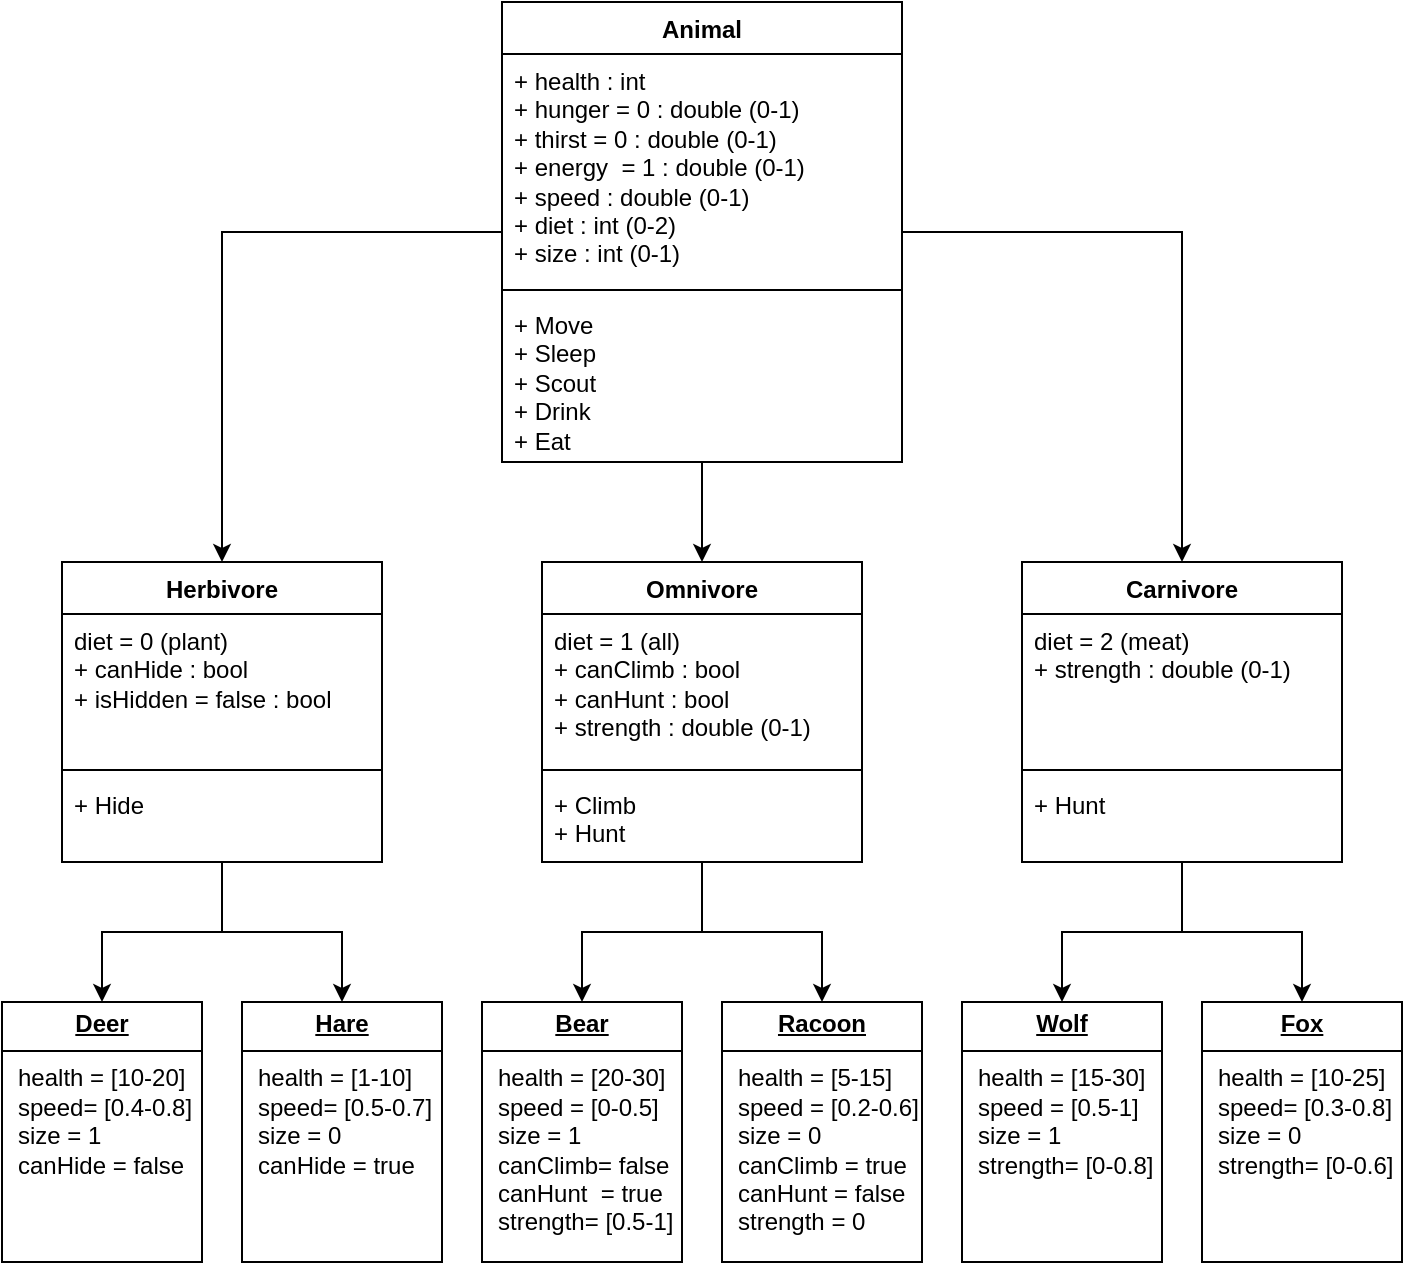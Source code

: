 <mxfile version="24.4.0" type="github" pages="5">
  <diagram name="Animal" id="KP-gIHOXUxTUID3wYQxS">
    <mxGraphModel dx="1434" dy="754" grid="1" gridSize="10" guides="1" tooltips="1" connect="1" arrows="1" fold="1" page="1" pageScale="1" pageWidth="827" pageHeight="1169" math="0" shadow="0">
      <root>
        <mxCell id="0" />
        <mxCell id="1" parent="0" />
        <mxCell id="7fGYIlWUoysB3vKmWRpq-20" style="edgeStyle=orthogonalEdgeStyle;rounded=0;orthogonalLoop=1;jettySize=auto;html=1;" parent="1" source="FvC977SdSJ-P3Klv7Ozf-1" target="7fGYIlWUoysB3vKmWRpq-10" edge="1">
          <mxGeometry relative="1" as="geometry" />
        </mxCell>
        <mxCell id="7fGYIlWUoysB3vKmWRpq-23" style="edgeStyle=orthogonalEdgeStyle;rounded=0;orthogonalLoop=1;jettySize=auto;html=1;" parent="1" source="FvC977SdSJ-P3Klv7Ozf-1" target="7fGYIlWUoysB3vKmWRpq-14" edge="1">
          <mxGeometry relative="1" as="geometry" />
        </mxCell>
        <mxCell id="7fGYIlWUoysB3vKmWRpq-24" style="edgeStyle=orthogonalEdgeStyle;rounded=0;orthogonalLoop=1;jettySize=auto;html=1;strokeColor=default;" parent="1" source="FvC977SdSJ-P3Klv7Ozf-1" target="7fGYIlWUoysB3vKmWRpq-6" edge="1">
          <mxGeometry relative="1" as="geometry" />
        </mxCell>
        <mxCell id="FvC977SdSJ-P3Klv7Ozf-1" value="Animal" style="swimlane;fontStyle=1;align=center;verticalAlign=top;childLayout=stackLayout;horizontal=1;startSize=26;horizontalStack=0;resizeParent=1;resizeParentMax=0;resizeLast=0;collapsible=1;marginBottom=0;whiteSpace=wrap;html=1;" parent="1" vertex="1">
          <mxGeometry x="320" width="200" height="230" as="geometry" />
        </mxCell>
        <mxCell id="FvC977SdSJ-P3Klv7Ozf-2" value="&lt;div&gt;+ health : int&lt;br&gt;&lt;/div&gt;&lt;div&gt;+ hunger = 0 : double (0-1)&lt;br&gt;&lt;/div&gt;&lt;div&gt;+ thirst = 0 : double (0-1)&lt;br&gt;&lt;/div&gt;&lt;div&gt;+ energy&amp;nbsp; = 1 : double (0-1)&lt;br&gt;&lt;/div&gt;&lt;div&gt;+ speed : double (0-1)&lt;br&gt;&lt;/div&gt;&lt;div&gt;+ diet : int (0-2)&lt;br&gt;&lt;/div&gt;&lt;div&gt;+ size : int (0-1)&lt;br&gt;&lt;/div&gt;&lt;div&gt;&lt;br&gt;&lt;/div&gt;" style="text;strokeColor=none;fillColor=none;align=left;verticalAlign=top;spacingLeft=4;spacingRight=4;overflow=hidden;rotatable=0;points=[[0,0.5],[1,0.5]];portConstraint=eastwest;whiteSpace=wrap;html=1;" parent="FvC977SdSJ-P3Klv7Ozf-1" vertex="1">
          <mxGeometry y="26" width="200" height="114" as="geometry" />
        </mxCell>
        <mxCell id="FvC977SdSJ-P3Klv7Ozf-3" value="" style="line;strokeWidth=1;fillColor=none;align=left;verticalAlign=middle;spacingTop=-1;spacingLeft=3;spacingRight=3;rotatable=0;labelPosition=right;points=[];portConstraint=eastwest;strokeColor=inherit;" parent="FvC977SdSJ-P3Klv7Ozf-1" vertex="1">
          <mxGeometry y="140" width="200" height="8" as="geometry" />
        </mxCell>
        <mxCell id="FvC977SdSJ-P3Klv7Ozf-4" value="&lt;div&gt;+ Move&lt;/div&gt;&lt;div&gt;+ Sleep&lt;/div&gt;&lt;div&gt;+ Scout&lt;/div&gt;&lt;div&gt;+ Drink&lt;/div&gt;&lt;div&gt;+ Eat&lt;br&gt;&lt;/div&gt;" style="text;strokeColor=none;fillColor=none;align=left;verticalAlign=top;spacingLeft=4;spacingRight=4;overflow=hidden;rotatable=0;points=[[0,0.5],[1,0.5]];portConstraint=eastwest;whiteSpace=wrap;html=1;" parent="FvC977SdSJ-P3Klv7Ozf-1" vertex="1">
          <mxGeometry y="148" width="200" height="82" as="geometry" />
        </mxCell>
        <mxCell id="7fGYIlWUoysB3vKmWRpq-35" value="" style="edgeStyle=orthogonalEdgeStyle;rounded=0;orthogonalLoop=1;jettySize=auto;html=1;" parent="1" source="7fGYIlWUoysB3vKmWRpq-6" target="7fGYIlWUoysB3vKmWRpq-40" edge="1">
          <mxGeometry relative="1" as="geometry">
            <mxPoint x="120.029" y="480" as="targetPoint" />
          </mxGeometry>
        </mxCell>
        <mxCell id="7fGYIlWUoysB3vKmWRpq-38" style="edgeStyle=orthogonalEdgeStyle;rounded=0;orthogonalLoop=1;jettySize=auto;html=1;" parent="1" source="7fGYIlWUoysB3vKmWRpq-6" target="7fGYIlWUoysB3vKmWRpq-39" edge="1">
          <mxGeometry relative="1" as="geometry">
            <mxPoint x="240.029" y="480" as="targetPoint" />
          </mxGeometry>
        </mxCell>
        <mxCell id="7fGYIlWUoysB3vKmWRpq-6" value="&lt;div&gt;Herbivore&lt;/div&gt;" style="swimlane;fontStyle=1;align=center;verticalAlign=top;childLayout=stackLayout;horizontal=1;startSize=26;horizontalStack=0;resizeParent=1;resizeParentMax=0;resizeLast=0;collapsible=1;marginBottom=0;whiteSpace=wrap;html=1;" parent="1" vertex="1">
          <mxGeometry x="100" y="280" width="160" height="150" as="geometry" />
        </mxCell>
        <mxCell id="7fGYIlWUoysB3vKmWRpq-7" value="&lt;div&gt;diet = 0 (plant)&lt;br&gt;&lt;/div&gt;&lt;div&gt;+ canHide : bool&lt;br&gt;&lt;/div&gt;&lt;div&gt;+ isHidden = false : bool&lt;br&gt;&lt;/div&gt;" style="text;strokeColor=none;fillColor=none;align=left;verticalAlign=top;spacingLeft=4;spacingRight=4;overflow=hidden;rotatable=0;points=[[0,0.5],[1,0.5]];portConstraint=eastwest;whiteSpace=wrap;html=1;" parent="7fGYIlWUoysB3vKmWRpq-6" vertex="1">
          <mxGeometry y="26" width="160" height="74" as="geometry" />
        </mxCell>
        <mxCell id="7fGYIlWUoysB3vKmWRpq-8" value="" style="line;strokeWidth=1;fillColor=none;align=left;verticalAlign=middle;spacingTop=-1;spacingLeft=3;spacingRight=3;rotatable=0;labelPosition=right;points=[];portConstraint=eastwest;strokeColor=inherit;" parent="7fGYIlWUoysB3vKmWRpq-6" vertex="1">
          <mxGeometry y="100" width="160" height="8" as="geometry" />
        </mxCell>
        <mxCell id="7fGYIlWUoysB3vKmWRpq-9" value="+ Hide" style="text;strokeColor=none;fillColor=none;align=left;verticalAlign=top;spacingLeft=4;spacingRight=4;overflow=hidden;rotatable=0;points=[[0,0.5],[1,0.5]];portConstraint=eastwest;whiteSpace=wrap;html=1;" parent="7fGYIlWUoysB3vKmWRpq-6" vertex="1">
          <mxGeometry y="108" width="160" height="42" as="geometry" />
        </mxCell>
        <mxCell id="7fGYIlWUoysB3vKmWRpq-45" style="edgeStyle=orthogonalEdgeStyle;rounded=0;orthogonalLoop=1;jettySize=auto;html=1;" parent="1" source="7fGYIlWUoysB3vKmWRpq-10" target="7fGYIlWUoysB3vKmWRpq-42" edge="1">
          <mxGeometry relative="1" as="geometry" />
        </mxCell>
        <mxCell id="7fGYIlWUoysB3vKmWRpq-46" style="edgeStyle=orthogonalEdgeStyle;rounded=0;orthogonalLoop=1;jettySize=auto;html=1;" parent="1" source="7fGYIlWUoysB3vKmWRpq-10" target="7fGYIlWUoysB3vKmWRpq-41" edge="1">
          <mxGeometry relative="1" as="geometry" />
        </mxCell>
        <mxCell id="7fGYIlWUoysB3vKmWRpq-10" value="Omnivore" style="swimlane;fontStyle=1;align=center;verticalAlign=top;childLayout=stackLayout;horizontal=1;startSize=26;horizontalStack=0;resizeParent=1;resizeParentMax=0;resizeLast=0;collapsible=1;marginBottom=0;whiteSpace=wrap;html=1;" parent="1" vertex="1">
          <mxGeometry x="340" y="280" width="160" height="150" as="geometry" />
        </mxCell>
        <mxCell id="7fGYIlWUoysB3vKmWRpq-11" value="&lt;div&gt;diet = 1 (all)&lt;br&gt;&lt;/div&gt;&lt;div&gt;+ canClimb : bool&lt;/div&gt;&lt;div&gt;+ canHunt : bool&lt;/div&gt;&lt;div&gt;+ strength : double (0-1)&lt;br&gt;&lt;/div&gt;" style="text;strokeColor=none;fillColor=none;align=left;verticalAlign=top;spacingLeft=4;spacingRight=4;overflow=hidden;rotatable=0;points=[[0,0.5],[1,0.5]];portConstraint=eastwest;whiteSpace=wrap;html=1;" parent="7fGYIlWUoysB3vKmWRpq-10" vertex="1">
          <mxGeometry y="26" width="160" height="74" as="geometry" />
        </mxCell>
        <mxCell id="7fGYIlWUoysB3vKmWRpq-12" value="" style="line;strokeWidth=1;fillColor=none;align=left;verticalAlign=middle;spacingTop=-1;spacingLeft=3;spacingRight=3;rotatable=0;labelPosition=right;points=[];portConstraint=eastwest;strokeColor=inherit;" parent="7fGYIlWUoysB3vKmWRpq-10" vertex="1">
          <mxGeometry y="100" width="160" height="8" as="geometry" />
        </mxCell>
        <mxCell id="7fGYIlWUoysB3vKmWRpq-13" value="&lt;div&gt;+ Climb&lt;/div&gt;&lt;div&gt;+ Hunt&lt;br&gt;&lt;/div&gt;" style="text;strokeColor=none;fillColor=none;align=left;verticalAlign=top;spacingLeft=4;spacingRight=4;overflow=hidden;rotatable=0;points=[[0,0.5],[1,0.5]];portConstraint=eastwest;whiteSpace=wrap;html=1;" parent="7fGYIlWUoysB3vKmWRpq-10" vertex="1">
          <mxGeometry y="108" width="160" height="42" as="geometry" />
        </mxCell>
        <mxCell id="7fGYIlWUoysB3vKmWRpq-47" style="edgeStyle=orthogonalEdgeStyle;rounded=0;orthogonalLoop=1;jettySize=auto;html=1;" parent="1" source="7fGYIlWUoysB3vKmWRpq-14" target="7fGYIlWUoysB3vKmWRpq-44" edge="1">
          <mxGeometry relative="1" as="geometry" />
        </mxCell>
        <mxCell id="7fGYIlWUoysB3vKmWRpq-48" style="edgeStyle=orthogonalEdgeStyle;rounded=0;orthogonalLoop=1;jettySize=auto;html=1;" parent="1" source="7fGYIlWUoysB3vKmWRpq-14" target="7fGYIlWUoysB3vKmWRpq-43" edge="1">
          <mxGeometry relative="1" as="geometry" />
        </mxCell>
        <mxCell id="7fGYIlWUoysB3vKmWRpq-14" value="Carnivore" style="swimlane;fontStyle=1;align=center;verticalAlign=top;childLayout=stackLayout;horizontal=1;startSize=26;horizontalStack=0;resizeParent=1;resizeParentMax=0;resizeLast=0;collapsible=1;marginBottom=0;whiteSpace=wrap;html=1;" parent="1" vertex="1">
          <mxGeometry x="580" y="280" width="160" height="150" as="geometry" />
        </mxCell>
        <mxCell id="7fGYIlWUoysB3vKmWRpq-15" value="&lt;div&gt;diet = 2 (meat)&lt;br&gt;&lt;/div&gt;&lt;div&gt;+ strength : double (0-1)&lt;br&gt;&lt;/div&gt;" style="text;strokeColor=none;fillColor=none;align=left;verticalAlign=top;spacingLeft=4;spacingRight=4;overflow=hidden;rotatable=0;points=[[0,0.5],[1,0.5]];portConstraint=eastwest;whiteSpace=wrap;html=1;" parent="7fGYIlWUoysB3vKmWRpq-14" vertex="1">
          <mxGeometry y="26" width="160" height="74" as="geometry" />
        </mxCell>
        <mxCell id="7fGYIlWUoysB3vKmWRpq-16" value="" style="line;strokeWidth=1;fillColor=none;align=left;verticalAlign=middle;spacingTop=-1;spacingLeft=3;spacingRight=3;rotatable=0;labelPosition=right;points=[];portConstraint=eastwest;strokeColor=inherit;" parent="7fGYIlWUoysB3vKmWRpq-14" vertex="1">
          <mxGeometry y="100" width="160" height="8" as="geometry" />
        </mxCell>
        <mxCell id="7fGYIlWUoysB3vKmWRpq-17" value="+ Hunt" style="text;strokeColor=none;fillColor=none;align=left;verticalAlign=top;spacingLeft=4;spacingRight=4;overflow=hidden;rotatable=0;points=[[0,0.5],[1,0.5]];portConstraint=eastwest;whiteSpace=wrap;html=1;" parent="7fGYIlWUoysB3vKmWRpq-14" vertex="1">
          <mxGeometry y="108" width="160" height="42" as="geometry" />
        </mxCell>
        <mxCell id="7fGYIlWUoysB3vKmWRpq-39" value="&lt;p style=&quot;margin:0px;margin-top:4px;text-align:center;text-decoration:underline;&quot;&gt;&lt;b&gt;Hare&lt;/b&gt;&lt;/p&gt;&lt;hr size=&quot;1&quot; style=&quot;border-style:solid;&quot;&gt;&lt;p style=&quot;margin:0px;margin-left:8px;&quot;&gt;health = [1-10]&lt;br&gt;&lt;/p&gt;&lt;p style=&quot;margin:0px;margin-left:8px;&quot;&gt;speed= [0.5-0.7]&lt;br&gt;&lt;/p&gt;&lt;p style=&quot;margin:0px;margin-left:8px;&quot;&gt;size = 0&lt;/p&gt;&lt;p style=&quot;margin:0px;margin-left:8px;&quot;&gt;canHide = true&lt;br&gt;&lt;/p&gt;" style="verticalAlign=top;align=left;overflow=fill;html=1;whiteSpace=wrap;" parent="1" vertex="1">
          <mxGeometry x="190" y="500" width="100" height="130" as="geometry" />
        </mxCell>
        <mxCell id="7fGYIlWUoysB3vKmWRpq-40" value="&lt;p style=&quot;margin:0px;margin-top:4px;text-align:center;text-decoration:underline;&quot;&gt;&lt;b&gt;Deer&lt;/b&gt;&lt;/p&gt;&lt;hr size=&quot;1&quot; style=&quot;border-style:solid;&quot;&gt;&lt;p style=&quot;margin:0px;margin-left:8px;&quot;&gt;health = [10-20]&lt;br&gt;&lt;/p&gt;&lt;p style=&quot;margin:0px;margin-left:8px;&quot;&gt;speed= [0.4-0.8]&lt;br&gt;&lt;/p&gt;&lt;p style=&quot;margin:0px;margin-left:8px;&quot;&gt;size = 1&lt;br&gt;&lt;/p&gt;&lt;p style=&quot;margin:0px;margin-left:8px;&quot;&gt;canHide = false&lt;/p&gt;" style="verticalAlign=top;align=left;overflow=fill;html=1;whiteSpace=wrap;" parent="1" vertex="1">
          <mxGeometry x="70" y="500" width="100" height="130" as="geometry" />
        </mxCell>
        <mxCell id="7fGYIlWUoysB3vKmWRpq-41" value="&lt;p style=&quot;margin:0px;margin-top:4px;text-align:center;text-decoration:underline;&quot;&gt;&lt;b&gt;Racoon&lt;/b&gt;&lt;/p&gt;&lt;hr size=&quot;1&quot; style=&quot;border-style:solid;&quot;&gt;&lt;p style=&quot;margin:0px;margin-left:8px;&quot;&gt;health = [5-15]&lt;br&gt;&lt;/p&gt;&lt;p style=&quot;margin:0px;margin-left:8px;&quot;&gt;speed = [0.2-0.6]&lt;br&gt;&lt;/p&gt;&lt;p style=&quot;margin:0px;margin-left:8px;&quot;&gt;size = 0&lt;/p&gt;&lt;p style=&quot;margin:0px;margin-left:8px;&quot;&gt;canClimb = true&lt;/p&gt;&lt;p style=&quot;margin:0px;margin-left:8px;&quot;&gt;canHunt = false&lt;/p&gt;&lt;p style=&quot;margin:0px;margin-left:8px;&quot;&gt;strength = 0&lt;br&gt;&lt;/p&gt;" style="verticalAlign=top;align=left;overflow=fill;html=1;whiteSpace=wrap;" parent="1" vertex="1">
          <mxGeometry x="430" y="500" width="100" height="130" as="geometry" />
        </mxCell>
        <mxCell id="7fGYIlWUoysB3vKmWRpq-42" value="&lt;p style=&quot;margin:0px;margin-top:4px;text-align:center;text-decoration:underline;&quot;&gt;&lt;b&gt;Bear&lt;/b&gt;&lt;br&gt;&lt;/p&gt;&lt;hr size=&quot;1&quot; style=&quot;border-style:solid;&quot;&gt;&lt;p style=&quot;margin:0px;margin-left:8px;&quot;&gt;health = [20-30]&lt;br&gt;&lt;/p&gt;&lt;p style=&quot;margin:0px;margin-left:8px;&quot;&gt;speed = [0-0.5]&lt;br&gt;&lt;/p&gt;&lt;p style=&quot;margin:0px;margin-left:8px;&quot;&gt;size = 1&lt;br&gt;&lt;/p&gt;&lt;p style=&quot;margin:0px;margin-left:8px;&quot;&gt;canClimb= false&lt;/p&gt;&lt;p style=&quot;margin:0px;margin-left:8px;&quot;&gt;canHunt&amp;nbsp; = true&lt;/p&gt;&lt;p style=&quot;margin:0px;margin-left:8px;&quot;&gt;strength= [0.5-1]&lt;br&gt;&lt;/p&gt;" style="verticalAlign=top;align=left;overflow=fill;html=1;whiteSpace=wrap;" parent="1" vertex="1">
          <mxGeometry x="310" y="500" width="100" height="130" as="geometry" />
        </mxCell>
        <mxCell id="7fGYIlWUoysB3vKmWRpq-43" value="&lt;p style=&quot;margin:0px;margin-top:4px;text-align:center;text-decoration:underline;&quot;&gt;&lt;b&gt;Fox&lt;/b&gt;&lt;/p&gt;&lt;hr size=&quot;1&quot; style=&quot;border-style:solid;&quot;&gt;&lt;p style=&quot;margin:0px;margin-left:8px;&quot;&gt;health = [10-25]&lt;br&gt;&lt;/p&gt;&lt;p style=&quot;margin:0px;margin-left:8px;&quot;&gt;speed= [0.3-0.8]&lt;br&gt;&lt;/p&gt;&lt;p style=&quot;margin:0px;margin-left:8px;&quot;&gt;size = 0&lt;/p&gt;&lt;p style=&quot;margin:0px;margin-left:8px;&quot;&gt;strength= [0-0.6]&lt;br&gt;&lt;/p&gt;" style="verticalAlign=top;align=left;overflow=fill;html=1;whiteSpace=wrap;" parent="1" vertex="1">
          <mxGeometry x="670" y="500" width="100" height="130" as="geometry" />
        </mxCell>
        <mxCell id="7fGYIlWUoysB3vKmWRpq-44" value="&lt;p style=&quot;margin:0px;margin-top:4px;text-align:center;text-decoration:underline;&quot;&gt;&lt;b&gt;Wolf&lt;/b&gt;&lt;/p&gt;&lt;hr size=&quot;1&quot; style=&quot;border-style:solid;&quot;&gt;&lt;p style=&quot;margin:0px;margin-left:8px;&quot;&gt;health = [15-30]&lt;/p&gt;&lt;p style=&quot;margin:0px;margin-left:8px;&quot;&gt;speed = [0.5-1]&lt;br&gt;&lt;/p&gt;&lt;p style=&quot;margin:0px;margin-left:8px;&quot;&gt;size = 1&lt;br&gt;&lt;/p&gt;&lt;p style=&quot;margin:0px;margin-left:8px;&quot;&gt;strength= [0-0.8]&lt;br&gt;&lt;/p&gt;" style="verticalAlign=top;align=left;overflow=fill;html=1;whiteSpace=wrap;" parent="1" vertex="1">
          <mxGeometry x="550" y="500" width="100" height="130" as="geometry" />
        </mxCell>
      </root>
    </mxGraphModel>
  </diagram>
  <diagram id="vdxrUrg5fTwadjbSn2Mz" name="TileContents">
    <mxGraphModel dx="989" dy="520" grid="1" gridSize="10" guides="1" tooltips="1" connect="1" arrows="1" fold="1" page="1" pageScale="1" pageWidth="827" pageHeight="1169" math="0" shadow="0">
      <root>
        <mxCell id="0" />
        <mxCell id="1" parent="0" />
        <mxCell id="9UyNQl5o3VUDZ2tfNxqQ-17" style="edgeStyle=orthogonalEdgeStyle;rounded=0;orthogonalLoop=1;jettySize=auto;html=1;" parent="1" source="9UyNQl5o3VUDZ2tfNxqQ-1" target="9UyNQl5o3VUDZ2tfNxqQ-5" edge="1">
          <mxGeometry relative="1" as="geometry" />
        </mxCell>
        <mxCell id="lmon1tApjkDmDZA7inLr-19" style="edgeStyle=orthogonalEdgeStyle;rounded=0;orthogonalLoop=1;jettySize=auto;html=1;" parent="1" source="9UyNQl5o3VUDZ2tfNxqQ-4" target="9UyNQl5o3VUDZ2tfNxqQ-9" edge="1">
          <mxGeometry relative="1" as="geometry" />
        </mxCell>
        <mxCell id="9UyNQl5o3VUDZ2tfNxqQ-1" value="Food" style="swimlane;fontStyle=1;align=center;verticalAlign=top;childLayout=stackLayout;horizontal=1;startSize=26;horizontalStack=0;resizeParent=1;resizeParentMax=0;resizeLast=0;collapsible=1;marginBottom=0;whiteSpace=wrap;html=1;" parent="1" vertex="1">
          <mxGeometry x="333" y="170" width="160" height="170" as="geometry" />
        </mxCell>
        <mxCell id="9UyNQl5o3VUDZ2tfNxqQ-2" value="&lt;div&gt;tileType = 0&lt;br&gt;&lt;/div&gt;&lt;div&gt;+ isPlant : bool&lt;/div&gt;&lt;div&gt;+ maxCount&lt;br&gt;&lt;/div&gt;&lt;div&gt;+ count : int&lt;/div&gt;&lt;div&gt;+ timeToRegen&lt;/div&gt;&lt;div&gt;+ timeSinceRegen&lt;br&gt;&lt;/div&gt;" style="text;strokeColor=none;fillColor=none;align=left;verticalAlign=top;spacingLeft=4;spacingRight=4;overflow=hidden;rotatable=0;points=[[0,0.5],[1,0.5]];portConstraint=eastwest;whiteSpace=wrap;html=1;" parent="9UyNQl5o3VUDZ2tfNxqQ-1" vertex="1">
          <mxGeometry y="26" width="160" height="94" as="geometry" />
        </mxCell>
        <mxCell id="9UyNQl5o3VUDZ2tfNxqQ-3" value="" style="line;strokeWidth=1;fillColor=none;align=left;verticalAlign=middle;spacingTop=-1;spacingLeft=3;spacingRight=3;rotatable=0;labelPosition=right;points=[];portConstraint=eastwest;strokeColor=inherit;" parent="9UyNQl5o3VUDZ2tfNxqQ-1" vertex="1">
          <mxGeometry y="120" width="160" height="8" as="geometry" />
        </mxCell>
        <mxCell id="9UyNQl5o3VUDZ2tfNxqQ-4" value="&lt;div&gt;+ Regenerate&lt;/div&gt;&lt;div&gt;+ GotEaten&lt;br&gt;&lt;/div&gt;" style="text;strokeColor=none;fillColor=none;align=left;verticalAlign=top;spacingLeft=4;spacingRight=4;overflow=hidden;rotatable=0;points=[[0,0.5],[1,0.5]];portConstraint=eastwest;whiteSpace=wrap;html=1;" parent="9UyNQl5o3VUDZ2tfNxqQ-1" vertex="1">
          <mxGeometry y="128" width="160" height="42" as="geometry" />
        </mxCell>
        <mxCell id="9UyNQl5o3VUDZ2tfNxqQ-5" value="Berries" style="swimlane;fontStyle=1;align=center;verticalAlign=top;childLayout=stackLayout;horizontal=1;startSize=26;horizontalStack=0;resizeParent=1;resizeParentMax=0;resizeLast=0;collapsible=1;marginBottom=0;whiteSpace=wrap;html=1;" parent="1" vertex="1">
          <mxGeometry x="333" y="400" width="160" height="110" as="geometry" />
        </mxCell>
        <mxCell id="9UyNQl5o3VUDZ2tfNxqQ-6" value="&lt;div&gt;isPlant = true&lt;/div&gt;&lt;div&gt;maxCount = [5-10]&lt;br&gt;&lt;/div&gt;&lt;div&gt;count = maxCount&lt;/div&gt;&lt;div&gt;timeToRegen = [30-60]&lt;/div&gt;&lt;div&gt;timeSinceRegen = 0&lt;br&gt;&lt;/div&gt;" style="text;strokeColor=none;fillColor=none;align=left;verticalAlign=top;spacingLeft=4;spacingRight=4;overflow=hidden;rotatable=0;points=[[0,0.5],[1,0.5]];portConstraint=eastwest;whiteSpace=wrap;html=1;" parent="9UyNQl5o3VUDZ2tfNxqQ-5" vertex="1">
          <mxGeometry y="26" width="160" height="84" as="geometry" />
        </mxCell>
        <mxCell id="9UyNQl5o3VUDZ2tfNxqQ-9" value="Fish" style="swimlane;fontStyle=1;align=center;verticalAlign=top;childLayout=stackLayout;horizontal=1;startSize=26;horizontalStack=0;resizeParent=1;resizeParentMax=0;resizeLast=0;collapsible=1;marginBottom=0;whiteSpace=wrap;html=1;" parent="1" vertex="1">
          <mxGeometry x="553" y="400" width="160" height="110" as="geometry" />
        </mxCell>
        <mxCell id="9UyNQl5o3VUDZ2tfNxqQ-10" value="&lt;div&gt;isPlant = false&lt;/div&gt;&lt;div&gt;maxCount = [10-20]&lt;br&gt;&lt;/div&gt;&lt;div&gt;count = maxCount&lt;/div&gt;&lt;div&gt;timeToRegen = [100-200]&lt;/div&gt;&lt;div&gt;timeSinceRegen = 0&lt;br&gt;&lt;/div&gt;" style="text;strokeColor=none;fillColor=none;align=left;verticalAlign=top;spacingLeft=4;spacingRight=4;overflow=hidden;rotatable=0;points=[[0,0.5],[1,0.5]];portConstraint=eastwest;whiteSpace=wrap;html=1;" parent="9UyNQl5o3VUDZ2tfNxqQ-9" vertex="1">
          <mxGeometry y="26" width="160" height="84" as="geometry" />
        </mxCell>
        <mxCell id="9UyNQl5o3VUDZ2tfNxqQ-13" value="Grass" style="swimlane;fontStyle=1;align=center;verticalAlign=top;childLayout=stackLayout;horizontal=1;startSize=26;horizontalStack=0;resizeParent=1;resizeParentMax=0;resizeLast=0;collapsible=1;marginBottom=0;whiteSpace=wrap;html=1;" parent="1" vertex="1">
          <mxGeometry x="113" y="400" width="160" height="110" as="geometry" />
        </mxCell>
        <mxCell id="9UyNQl5o3VUDZ2tfNxqQ-14" value="&lt;div&gt;isPlant = true&lt;/div&gt;&lt;div&gt;maxCount = [10-15]&lt;br&gt;&lt;/div&gt;&lt;div&gt;count = maxCount&lt;/div&gt;&lt;div&gt;timeToRegen = [60-100]&lt;/div&gt;&lt;div&gt;timeSinceRegen = 0&lt;br&gt;&lt;/div&gt;" style="text;strokeColor=none;fillColor=none;align=left;verticalAlign=top;spacingLeft=4;spacingRight=4;overflow=hidden;rotatable=0;points=[[0,0.5],[1,0.5]];portConstraint=eastwest;whiteSpace=wrap;html=1;" parent="9UyNQl5o3VUDZ2tfNxqQ-13" vertex="1">
          <mxGeometry y="26" width="160" height="84" as="geometry" />
        </mxCell>
        <mxCell id="lmon1tApjkDmDZA7inLr-5" style="edgeStyle=orthogonalEdgeStyle;rounded=0;orthogonalLoop=1;jettySize=auto;html=1;" parent="1" source="lmon1tApjkDmDZA7inLr-1" target="9UyNQl5o3VUDZ2tfNxqQ-1" edge="1">
          <mxGeometry relative="1" as="geometry" />
        </mxCell>
        <mxCell id="lmon1tApjkDmDZA7inLr-10" style="edgeStyle=orthogonalEdgeStyle;rounded=0;orthogonalLoop=1;jettySize=auto;html=1;" parent="1" source="lmon1tApjkDmDZA7inLr-1" target="lmon1tApjkDmDZA7inLr-6" edge="1">
          <mxGeometry relative="1" as="geometry" />
        </mxCell>
        <mxCell id="lmon1tApjkDmDZA7inLr-18" style="edgeStyle=orthogonalEdgeStyle;rounded=0;orthogonalLoop=1;jettySize=auto;html=1;" parent="1" source="lmon1tApjkDmDZA7inLr-1" target="lmon1tApjkDmDZA7inLr-14" edge="1">
          <mxGeometry relative="1" as="geometry" />
        </mxCell>
        <mxCell id="lmon1tApjkDmDZA7inLr-1" value="TileContents" style="swimlane;fontStyle=0;childLayout=stackLayout;horizontal=1;startSize=26;fillColor=none;horizontalStack=0;resizeParent=1;resizeParentMax=0;resizeLast=0;collapsible=1;marginBottom=0;whiteSpace=wrap;html=1;" parent="1" vertex="1">
          <mxGeometry x="333" y="60" width="160" height="52" as="geometry" />
        </mxCell>
        <mxCell id="lmon1tApjkDmDZA7inLr-2" value="+ tileType : int (0-2)" style="text;strokeColor=none;fillColor=none;align=left;verticalAlign=top;spacingLeft=4;spacingRight=4;overflow=hidden;rotatable=0;points=[[0,0.5],[1,0.5]];portConstraint=eastwest;whiteSpace=wrap;html=1;" parent="lmon1tApjkDmDZA7inLr-1" vertex="1">
          <mxGeometry y="26" width="160" height="26" as="geometry" />
        </mxCell>
        <mxCell id="lmon1tApjkDmDZA7inLr-6" value="Burrow" style="swimlane;fontStyle=1;align=center;verticalAlign=top;childLayout=stackLayout;horizontal=1;startSize=26;horizontalStack=0;resizeParent=1;resizeParentMax=0;resizeLast=0;collapsible=1;marginBottom=0;whiteSpace=wrap;html=1;" parent="1" vertex="1">
          <mxGeometry x="627" y="170" width="160" height="104" as="geometry" />
        </mxCell>
        <mxCell id="lmon1tApjkDmDZA7inLr-7" value="&lt;div&gt;tileType = 2&lt;/div&gt;&lt;div&gt;+ isOccupied = false : bool&lt;br&gt;&lt;/div&gt;" style="text;strokeColor=none;fillColor=none;align=left;verticalAlign=top;spacingLeft=4;spacingRight=4;overflow=hidden;rotatable=0;points=[[0,0.5],[1,0.5]];portConstraint=eastwest;whiteSpace=wrap;html=1;" parent="lmon1tApjkDmDZA7inLr-6" vertex="1">
          <mxGeometry y="26" width="160" height="44" as="geometry" />
        </mxCell>
        <mxCell id="lmon1tApjkDmDZA7inLr-8" value="" style="line;strokeWidth=1;fillColor=none;align=left;verticalAlign=middle;spacingTop=-1;spacingLeft=3;spacingRight=3;rotatable=0;labelPosition=right;points=[];portConstraint=eastwest;strokeColor=inherit;" parent="lmon1tApjkDmDZA7inLr-6" vertex="1">
          <mxGeometry y="70" width="160" height="8" as="geometry" />
        </mxCell>
        <mxCell id="lmon1tApjkDmDZA7inLr-9" value="+ GotOccupied" style="text;strokeColor=none;fillColor=none;align=left;verticalAlign=top;spacingLeft=4;spacingRight=4;overflow=hidden;rotatable=0;points=[[0,0.5],[1,0.5]];portConstraint=eastwest;whiteSpace=wrap;html=1;" parent="lmon1tApjkDmDZA7inLr-6" vertex="1">
          <mxGeometry y="78" width="160" height="26" as="geometry" />
        </mxCell>
        <mxCell id="lmon1tApjkDmDZA7inLr-14" value="Tree" style="swimlane;fontStyle=1;align=center;verticalAlign=top;childLayout=stackLayout;horizontal=1;startSize=26;horizontalStack=0;resizeParent=1;resizeParentMax=0;resizeLast=0;collapsible=1;marginBottom=0;whiteSpace=wrap;html=1;" parent="1" vertex="1">
          <mxGeometry x="39" y="170" width="160" height="52" as="geometry" />
        </mxCell>
        <mxCell id="lmon1tApjkDmDZA7inLr-15" value="tileType = 1" style="text;strokeColor=none;fillColor=none;align=left;verticalAlign=top;spacingLeft=4;spacingRight=4;overflow=hidden;rotatable=0;points=[[0,0.5],[1,0.5]];portConstraint=eastwest;whiteSpace=wrap;html=1;" parent="lmon1tApjkDmDZA7inLr-14" vertex="1">
          <mxGeometry y="26" width="160" height="26" as="geometry" />
        </mxCell>
        <mxCell id="lmon1tApjkDmDZA7inLr-20" style="edgeStyle=orthogonalEdgeStyle;rounded=0;orthogonalLoop=1;jettySize=auto;html=1;" parent="1" source="9UyNQl5o3VUDZ2tfNxqQ-4" target="9UyNQl5o3VUDZ2tfNxqQ-13" edge="1">
          <mxGeometry relative="1" as="geometry" />
        </mxCell>
      </root>
    </mxGraphModel>
  </diagram>
  <diagram id="v6A85IXbdDmKkkBrpclW" name="Terrain">
    <mxGraphModel dx="989" dy="520" grid="1" gridSize="10" guides="1" tooltips="1" connect="1" arrows="1" fold="1" page="1" pageScale="1" pageWidth="827" pageHeight="1169" math="0" shadow="0">
      <root>
        <mxCell id="0" />
        <mxCell id="1" parent="0" />
        <mxCell id="gEgIGEgjmqET029ByCne-17" style="edgeStyle=orthogonalEdgeStyle;rounded=0;orthogonalLoop=1;jettySize=auto;html=1;" parent="1" source="cnHqyGINRE3-47uuXAsb-1" target="gEgIGEgjmqET029ByCne-1" edge="1">
          <mxGeometry relative="1" as="geometry" />
        </mxCell>
        <mxCell id="gEgIGEgjmqET029ByCne-18" style="edgeStyle=orthogonalEdgeStyle;rounded=0;orthogonalLoop=1;jettySize=auto;html=1;" parent="1" source="cnHqyGINRE3-47uuXAsb-1" target="gEgIGEgjmqET029ByCne-5" edge="1">
          <mxGeometry relative="1" as="geometry" />
        </mxCell>
        <mxCell id="gEgIGEgjmqET029ByCne-19" style="edgeStyle=orthogonalEdgeStyle;rounded=0;orthogonalLoop=1;jettySize=auto;html=1;" parent="1" source="cnHqyGINRE3-47uuXAsb-1" target="gEgIGEgjmqET029ByCne-9" edge="1">
          <mxGeometry relative="1" as="geometry" />
        </mxCell>
        <mxCell id="cnHqyGINRE3-47uuXAsb-1" value="Terrain" style="swimlane;fontStyle=1;align=center;verticalAlign=top;childLayout=stackLayout;horizontal=1;startSize=26;horizontalStack=0;resizeParent=1;resizeParentMax=0;resizeLast=0;collapsible=1;marginBottom=0;whiteSpace=wrap;html=1;" parent="1" vertex="1">
          <mxGeometry x="334" width="160" height="70" as="geometry" />
        </mxCell>
        <mxCell id="cnHqyGINRE3-47uuXAsb-2" value="&lt;div&gt;+ type : int (0-2)&lt;/div&gt;&lt;div&gt;+ contents : TileContents&lt;/div&gt;" style="text;strokeColor=none;fillColor=none;align=left;verticalAlign=top;spacingLeft=4;spacingRight=4;overflow=hidden;rotatable=0;points=[[0,0.5],[1,0.5]];portConstraint=eastwest;whiteSpace=wrap;html=1;" parent="cnHqyGINRE3-47uuXAsb-1" vertex="1">
          <mxGeometry y="26" width="160" height="44" as="geometry" />
        </mxCell>
        <mxCell id="gEgIGEgjmqET029ByCne-1" value="River" style="swimlane;fontStyle=1;align=center;verticalAlign=top;childLayout=stackLayout;horizontal=1;startSize=26;horizontalStack=0;resizeParent=1;resizeParentMax=0;resizeLast=0;collapsible=1;marginBottom=0;whiteSpace=wrap;html=1;" parent="1" vertex="1">
          <mxGeometry x="333.5" y="130" width="160" height="80" as="geometry">
            <mxRectangle x="333.5" y="130" width="70" height="30" as="alternateBounds" />
          </mxGeometry>
        </mxCell>
        <mxCell id="gEgIGEgjmqET029ByCne-2" value="&lt;div&gt;type = 1&lt;/div&gt;&lt;div&gt;contents = [null, Fish]&lt;br&gt;&lt;/div&gt;" style="text;strokeColor=none;fillColor=none;align=left;verticalAlign=top;spacingLeft=4;spacingRight=4;overflow=hidden;rotatable=0;points=[[0,0.5],[1,0.5]];portConstraint=eastwest;whiteSpace=wrap;html=1;" parent="gEgIGEgjmqET029ByCne-1" vertex="1">
          <mxGeometry y="26" width="160" height="54" as="geometry" />
        </mxCell>
        <mxCell id="gEgIGEgjmqET029ByCne-5" value="Meadow" style="swimlane;fontStyle=1;align=center;verticalAlign=top;childLayout=stackLayout;horizontal=1;startSize=26;horizontalStack=0;resizeParent=1;resizeParentMax=0;resizeLast=0;collapsible=1;marginBottom=0;whiteSpace=wrap;html=1;" parent="1" vertex="1">
          <mxGeometry x="553" y="130" width="160" height="80" as="geometry" />
        </mxCell>
        <mxCell id="gEgIGEgjmqET029ByCne-6" value="&lt;div&gt;type = 2&lt;/div&gt;&lt;div&gt;contents = [null, Grass, Burrow]&lt;br&gt;&lt;/div&gt;" style="text;strokeColor=none;fillColor=none;align=left;verticalAlign=top;spacingLeft=4;spacingRight=4;overflow=hidden;rotatable=0;points=[[0,0.5],[1,0.5]];portConstraint=eastwest;whiteSpace=wrap;html=1;" parent="gEgIGEgjmqET029ByCne-5" vertex="1">
          <mxGeometry y="26" width="160" height="54" as="geometry" />
        </mxCell>
        <mxCell id="gEgIGEgjmqET029ByCne-9" value="Forest" style="swimlane;fontStyle=1;align=center;verticalAlign=top;childLayout=stackLayout;horizontal=1;startSize=26;horizontalStack=0;resizeParent=1;resizeParentMax=0;resizeLast=0;collapsible=1;marginBottom=0;whiteSpace=wrap;html=1;" parent="1" vertex="1">
          <mxGeometry x="113" y="130" width="160" height="80" as="geometry" />
        </mxCell>
        <mxCell id="gEgIGEgjmqET029ByCne-10" value="&lt;div&gt;type = 0&lt;/div&gt;&lt;div&gt;contents = [null, Tree, Berries, Burrow]&lt;br&gt;&lt;/div&gt;" style="text;strokeColor=none;fillColor=none;align=left;verticalAlign=top;spacingLeft=4;spacingRight=4;overflow=hidden;rotatable=0;points=[[0,0.5],[1,0.5]];portConstraint=eastwest;whiteSpace=wrap;html=1;" parent="gEgIGEgjmqET029ByCne-9" vertex="1">
          <mxGeometry y="26" width="160" height="54" as="geometry" />
        </mxCell>
      </root>
    </mxGraphModel>
  </diagram>
  <diagram id="OF1zZXxEgaRcwHT3Xvoj" name="Przypadki Użycia">
    <mxGraphModel dx="989" dy="520" grid="1" gridSize="10" guides="1" tooltips="1" connect="1" arrows="1" fold="1" page="1" pageScale="1" pageWidth="827" pageHeight="1169" math="0" shadow="0">
      <root>
        <mxCell id="0" />
        <mxCell id="1" parent="0" />
        <mxCell id="SXDxfBZoYQF2YqRxsY89-1" value="Herbivore" style="html=1;whiteSpace=wrap;" vertex="1" parent="1">
          <mxGeometry x="357" y="60" width="120" height="40" as="geometry" />
        </mxCell>
        <mxCell id="SXDxfBZoYQF2YqRxsY89-3" value="Eat" style="html=1;verticalAlign=bottom;endArrow=block;curved=0;rounded=0;" edge="1" parent="1" source="SXDxfBZoYQF2YqRxsY89-1" target="nPOVQ1WEGOzMprE8wxfx-1">
          <mxGeometry width="80" relative="1" as="geometry">
            <mxPoint x="431" y="19.76" as="sourcePoint" />
            <mxPoint x="511" y="19.76" as="targetPoint" />
          </mxGeometry>
        </mxCell>
        <mxCell id="nPOVQ1WEGOzMprE8wxfx-1" value="Forest" style="swimlane;fontStyle=1;align=center;verticalAlign=top;childLayout=stackLayout;horizontal=1;startSize=30;horizontalStack=0;resizeParent=1;resizeParentMax=0;resizeLast=0;collapsible=1;marginBottom=0;whiteSpace=wrap;html=1;" vertex="1" parent="1">
          <mxGeometry x="551" width="120" height="60" as="geometry" />
        </mxCell>
        <mxCell id="nPOVQ1WEGOzMprE8wxfx-2" value="contents = Berries" style="text;strokeColor=none;fillColor=none;align=left;verticalAlign=top;spacingLeft=4;spacingRight=4;overflow=hidden;rotatable=0;points=[[0,0.5],[1,0.5]];portConstraint=eastwest;whiteSpace=wrap;html=1;" vertex="1" parent="nPOVQ1WEGOzMprE8wxfx-1">
          <mxGeometry y="30" width="120" height="30" as="geometry" />
        </mxCell>
        <mxCell id="erfgD23mZhqGm0pGZQP7-8" value="Drink" style="html=1;verticalAlign=bottom;endArrow=block;curved=0;rounded=0;" edge="1" parent="1" source="SXDxfBZoYQF2YqRxsY89-1" target="erfgD23mZhqGm0pGZQP7-22">
          <mxGeometry width="80" relative="1" as="geometry">
            <mxPoint x="531" y="190" as="sourcePoint" />
            <mxPoint x="551" y="164.122" as="targetPoint" />
          </mxGeometry>
        </mxCell>
        <mxCell id="erfgD23mZhqGm0pGZQP7-14" value="Meadow" style="swimlane;fontStyle=1;align=center;verticalAlign=top;childLayout=stackLayout;horizontal=1;startSize=30;horizontalStack=0;resizeParent=1;resizeParentMax=0;resizeLast=0;collapsible=1;marginBottom=0;whiteSpace=wrap;html=1;" vertex="1" parent="1">
          <mxGeometry x="157" width="120" height="60" as="geometry" />
        </mxCell>
        <mxCell id="erfgD23mZhqGm0pGZQP7-15" value="contents = Grass" style="text;strokeColor=none;fillColor=none;align=left;verticalAlign=top;spacingLeft=4;spacingRight=4;overflow=hidden;rotatable=0;points=[[0,0.5],[1,0.5]];portConstraint=eastwest;whiteSpace=wrap;html=1;" vertex="1" parent="erfgD23mZhqGm0pGZQP7-14">
          <mxGeometry y="30" width="120" height="30" as="geometry" />
        </mxCell>
        <mxCell id="erfgD23mZhqGm0pGZQP7-16" value="Eat" style="html=1;verticalAlign=bottom;endArrow=block;curved=0;rounded=0;" edge="1" parent="1" source="SXDxfBZoYQF2YqRxsY89-1" target="erfgD23mZhqGm0pGZQP7-14">
          <mxGeometry width="80" relative="1" as="geometry">
            <mxPoint x="280" y="100" as="sourcePoint" />
            <mxPoint x="360" y="100" as="targetPoint" />
          </mxGeometry>
        </mxCell>
        <mxCell id="erfgD23mZhqGm0pGZQP7-19" value="Forest, Meadow" style="swimlane;fontStyle=1;align=center;verticalAlign=top;childLayout=stackLayout;horizontal=1;startSize=30;horizontalStack=0;resizeParent=1;resizeParentMax=0;resizeLast=0;collapsible=1;marginBottom=0;whiteSpace=wrap;html=1;" vertex="1" parent="1">
          <mxGeometry x="157" y="160" width="120" height="60" as="geometry" />
        </mxCell>
        <mxCell id="erfgD23mZhqGm0pGZQP7-20" value="contents = Burrow" style="text;strokeColor=none;fillColor=none;align=left;verticalAlign=top;spacingLeft=4;spacingRight=4;overflow=hidden;rotatable=0;points=[[0,0.5],[1,0.5]];portConstraint=eastwest;whiteSpace=wrap;html=1;" vertex="1" parent="erfgD23mZhqGm0pGZQP7-19">
          <mxGeometry y="30" width="120" height="30" as="geometry" />
        </mxCell>
        <mxCell id="erfgD23mZhqGm0pGZQP7-21" value="&lt;div&gt;Hide &lt;br&gt;&lt;/div&gt;&lt;div&gt;(if canHide is true)&lt;br&gt;&lt;/div&gt;" style="html=1;verticalAlign=bottom;endArrow=block;curved=0;rounded=0;" edge="1" parent="1" source="SXDxfBZoYQF2YqRxsY89-1" target="erfgD23mZhqGm0pGZQP7-19">
          <mxGeometry width="80" relative="1" as="geometry">
            <mxPoint x="387" y="190" as="sourcePoint" />
            <mxPoint x="467" y="190" as="targetPoint" />
          </mxGeometry>
        </mxCell>
        <mxCell id="erfgD23mZhqGm0pGZQP7-22" value="River" style="swimlane;fontStyle=1;align=center;verticalAlign=top;childLayout=stackLayout;horizontal=1;startSize=30;horizontalStack=0;resizeParent=1;resizeParentMax=0;resizeLast=0;collapsible=1;marginBottom=0;whiteSpace=wrap;html=1;" vertex="1" parent="1">
          <mxGeometry x="551" y="160" width="120" height="60" as="geometry" />
        </mxCell>
        <mxCell id="erfgD23mZhqGm0pGZQP7-23" value="contents = null" style="text;strokeColor=none;fillColor=none;align=left;verticalAlign=top;spacingLeft=4;spacingRight=4;overflow=hidden;rotatable=0;points=[[0,0.5],[1,0.5]];portConstraint=eastwest;whiteSpace=wrap;html=1;" vertex="1" parent="erfgD23mZhqGm0pGZQP7-22">
          <mxGeometry y="30" width="120" height="30" as="geometry" />
        </mxCell>
        <mxCell id="erfgD23mZhqGm0pGZQP7-24" value="" style="line;strokeWidth=1;fillColor=none;align=left;verticalAlign=middle;spacingTop=-1;spacingLeft=3;spacingRight=3;rotatable=0;labelPosition=right;points=[];portConstraint=eastwest;strokeColor=inherit;" vertex="1" parent="1">
          <mxGeometry x="116" y="240" width="602" height="30" as="geometry" />
        </mxCell>
        <mxCell id="erfgD23mZhqGm0pGZQP7-25" value="Omnivore" style="html=1;whiteSpace=wrap;" vertex="1" parent="1">
          <mxGeometry x="357" y="400" width="120" height="40" as="geometry" />
        </mxCell>
        <mxCell id="erfgD23mZhqGm0pGZQP7-26" value="Eat" style="html=1;verticalAlign=bottom;endArrow=block;curved=0;rounded=0;" edge="1" source="erfgD23mZhqGm0pGZQP7-25" target="erfgD23mZhqGm0pGZQP7-27" parent="1">
          <mxGeometry width="80" relative="1" as="geometry">
            <mxPoint x="431" y="359.76" as="sourcePoint" />
            <mxPoint x="511" y="359.76" as="targetPoint" />
          </mxGeometry>
        </mxCell>
        <mxCell id="erfgD23mZhqGm0pGZQP7-27" value="Forest" style="swimlane;fontStyle=1;align=center;verticalAlign=top;childLayout=stackLayout;horizontal=1;startSize=30;horizontalStack=0;resizeParent=1;resizeParentMax=0;resizeLast=0;collapsible=1;marginBottom=0;whiteSpace=wrap;html=1;" vertex="1" parent="1">
          <mxGeometry x="580" y="320" width="120" height="60" as="geometry" />
        </mxCell>
        <mxCell id="erfgD23mZhqGm0pGZQP7-28" value="contents = Berries" style="text;strokeColor=none;fillColor=none;align=left;verticalAlign=top;spacingLeft=4;spacingRight=4;overflow=hidden;rotatable=0;points=[[0,0.5],[1,0.5]];portConstraint=eastwest;whiteSpace=wrap;html=1;" vertex="1" parent="erfgD23mZhqGm0pGZQP7-27">
          <mxGeometry y="30" width="120" height="30" as="geometry" />
        </mxCell>
        <mxCell id="erfgD23mZhqGm0pGZQP7-29" value="Drink" style="html=1;verticalAlign=bottom;endArrow=block;curved=0;rounded=0;" edge="1" source="erfgD23mZhqGm0pGZQP7-25" target="erfgD23mZhqGm0pGZQP7-36" parent="1">
          <mxGeometry width="80" relative="1" as="geometry">
            <mxPoint x="531" y="530" as="sourcePoint" />
            <mxPoint x="551" y="504.122" as="targetPoint" />
          </mxGeometry>
        </mxCell>
        <mxCell id="erfgD23mZhqGm0pGZQP7-30" value="Meadow" style="swimlane;fontStyle=1;align=center;verticalAlign=top;childLayout=stackLayout;horizontal=1;startSize=30;horizontalStack=0;resizeParent=1;resizeParentMax=0;resizeLast=0;collapsible=1;marginBottom=0;whiteSpace=wrap;html=1;" vertex="1" parent="1">
          <mxGeometry x="157" y="340" width="120" height="60" as="geometry" />
        </mxCell>
        <mxCell id="erfgD23mZhqGm0pGZQP7-31" value="contents = Grass" style="text;strokeColor=none;fillColor=none;align=left;verticalAlign=top;spacingLeft=4;spacingRight=4;overflow=hidden;rotatable=0;points=[[0,0.5],[1,0.5]];portConstraint=eastwest;whiteSpace=wrap;html=1;" vertex="1" parent="erfgD23mZhqGm0pGZQP7-30">
          <mxGeometry y="30" width="120" height="30" as="geometry" />
        </mxCell>
        <mxCell id="erfgD23mZhqGm0pGZQP7-32" value="Eat" style="html=1;verticalAlign=bottom;endArrow=block;curved=0;rounded=0;" edge="1" source="erfgD23mZhqGm0pGZQP7-25" target="erfgD23mZhqGm0pGZQP7-30" parent="1">
          <mxGeometry width="80" relative="1" as="geometry">
            <mxPoint x="280" y="440" as="sourcePoint" />
            <mxPoint x="360" y="440" as="targetPoint" />
          </mxGeometry>
        </mxCell>
        <mxCell id="erfgD23mZhqGm0pGZQP7-33" value="Herbivore" style="swimlane;fontStyle=1;align=center;verticalAlign=top;childLayout=stackLayout;horizontal=1;startSize=60;horizontalStack=0;resizeParent=1;resizeParentMax=0;resizeLast=0;collapsible=1;marginBottom=0;whiteSpace=wrap;html=1;" vertex="1" parent="1">
          <mxGeometry x="580" y="430" width="120" height="30" as="geometry" />
        </mxCell>
        <mxCell id="erfgD23mZhqGm0pGZQP7-35" value="&lt;div&gt;Hunt&lt;br&gt;&lt;/div&gt;&lt;div&gt;(if canHunt is true)&lt;br&gt;&lt;/div&gt;" style="html=1;verticalAlign=bottom;endArrow=block;curved=0;rounded=0;" edge="1" source="erfgD23mZhqGm0pGZQP7-25" target="erfgD23mZhqGm0pGZQP7-33" parent="1">
          <mxGeometry width="80" relative="1" as="geometry">
            <mxPoint x="387" y="530" as="sourcePoint" />
            <mxPoint x="467" y="530" as="targetPoint" />
          </mxGeometry>
        </mxCell>
        <mxCell id="erfgD23mZhqGm0pGZQP7-36" value="River" style="swimlane;fontStyle=1;align=center;verticalAlign=top;childLayout=stackLayout;horizontal=1;startSize=30;horizontalStack=0;resizeParent=1;resizeParentMax=0;resizeLast=0;collapsible=1;marginBottom=0;whiteSpace=wrap;html=1;" vertex="1" parent="1">
          <mxGeometry x="357" y="525" width="120" height="60" as="geometry" />
        </mxCell>
        <mxCell id="erfgD23mZhqGm0pGZQP7-37" value="contents = null" style="text;strokeColor=none;fillColor=none;align=left;verticalAlign=top;spacingLeft=4;spacingRight=4;overflow=hidden;rotatable=0;points=[[0,0.5],[1,0.5]];portConstraint=eastwest;whiteSpace=wrap;html=1;" vertex="1" parent="erfgD23mZhqGm0pGZQP7-36">
          <mxGeometry y="30" width="120" height="30" as="geometry" />
        </mxCell>
        <mxCell id="erfgD23mZhqGm0pGZQP7-39" value="River" style="swimlane;fontStyle=1;align=center;verticalAlign=top;childLayout=stackLayout;horizontal=1;startSize=30;horizontalStack=0;resizeParent=1;resizeParentMax=0;resizeLast=0;collapsible=1;marginBottom=0;whiteSpace=wrap;html=1;" vertex="1" parent="1">
          <mxGeometry x="357" y="290" width="120" height="60" as="geometry" />
        </mxCell>
        <mxCell id="erfgD23mZhqGm0pGZQP7-40" value="contents = Fish" style="text;strokeColor=none;fillColor=none;align=left;verticalAlign=top;spacingLeft=4;spacingRight=4;overflow=hidden;rotatable=0;points=[[0,0.5],[1,0.5]];portConstraint=eastwest;whiteSpace=wrap;html=1;" vertex="1" parent="erfgD23mZhqGm0pGZQP7-39">
          <mxGeometry y="30" width="120" height="30" as="geometry" />
        </mxCell>
        <mxCell id="erfgD23mZhqGm0pGZQP7-41" value="Eat" style="html=1;verticalAlign=bottom;endArrow=block;curved=0;rounded=0;" edge="1" target="erfgD23mZhqGm0pGZQP7-39" parent="1" source="erfgD23mZhqGm0pGZQP7-25">
          <mxGeometry x="-0.2" width="80" relative="1" as="geometry">
            <mxPoint x="461.333" y="390" as="sourcePoint" />
            <mxPoint x="560" y="390" as="targetPoint" />
            <mxPoint as="offset" />
          </mxGeometry>
        </mxCell>
        <mxCell id="erfgD23mZhqGm0pGZQP7-42" value="Forest" style="swimlane;fontStyle=1;align=center;verticalAlign=top;childLayout=stackLayout;horizontal=1;startSize=30;horizontalStack=0;resizeParent=1;resizeParentMax=0;resizeLast=0;collapsible=1;marginBottom=0;whiteSpace=wrap;html=1;" vertex="1" parent="1">
          <mxGeometry x="157" y="490" width="120" height="60" as="geometry" />
        </mxCell>
        <mxCell id="erfgD23mZhqGm0pGZQP7-43" value="contents = Tree" style="text;strokeColor=none;fillColor=none;align=left;verticalAlign=top;spacingLeft=4;spacingRight=4;overflow=hidden;rotatable=0;points=[[0,0.5],[1,0.5]];portConstraint=eastwest;whiteSpace=wrap;html=1;" vertex="1" parent="erfgD23mZhqGm0pGZQP7-42">
          <mxGeometry y="30" width="120" height="30" as="geometry" />
        </mxCell>
        <mxCell id="erfgD23mZhqGm0pGZQP7-44" value="&lt;div&gt;Climb &lt;br&gt;&lt;/div&gt;&lt;div&gt;(if canClimb is true)&lt;br&gt;&lt;/div&gt;" style="html=1;verticalAlign=bottom;endArrow=block;curved=0;rounded=0;" edge="1" target="erfgD23mZhqGm0pGZQP7-42" parent="1" source="erfgD23mZhqGm0pGZQP7-25">
          <mxGeometry width="80" relative="1" as="geometry">
            <mxPoint x="391" y="450" as="sourcePoint" />
            <mxPoint x="477" y="540" as="targetPoint" />
          </mxGeometry>
        </mxCell>
        <mxCell id="erfgD23mZhqGm0pGZQP7-47" value="&lt;div&gt;Hunt&lt;br&gt;&lt;/div&gt;&lt;div&gt;(if canHunt is true)&lt;br&gt;&lt;/div&gt;" style="html=1;verticalAlign=bottom;endArrow=block;curved=0;rounded=0;entryX=0;entryY=0;entryDx=0;entryDy=0;" edge="1" target="erfgD23mZhqGm0pGZQP7-48" parent="1" source="erfgD23mZhqGm0pGZQP7-25">
          <mxGeometry width="80" relative="1" as="geometry">
            <mxPoint x="477" y="500" as="sourcePoint" />
            <mxPoint x="551" y="502.0" as="targetPoint" />
          </mxGeometry>
        </mxCell>
        <mxCell id="erfgD23mZhqGm0pGZQP7-48" value="Omnivore" style="swimlane;fontStyle=1;align=center;verticalAlign=top;childLayout=stackLayout;horizontal=1;startSize=30;horizontalStack=0;resizeParent=1;resizeParentMax=0;resizeLast=0;collapsible=1;marginBottom=0;whiteSpace=wrap;html=1;" vertex="1" parent="1">
          <mxGeometry x="580" y="510" width="119" height="60" as="geometry" />
        </mxCell>
        <mxCell id="erfgD23mZhqGm0pGZQP7-49" value="size = 0" style="text;strokeColor=none;fillColor=none;align=left;verticalAlign=top;spacingLeft=4;spacingRight=4;overflow=hidden;rotatable=0;points=[[0,0.5],[1,0.5]];portConstraint=eastwest;whiteSpace=wrap;html=1;" vertex="1" parent="erfgD23mZhqGm0pGZQP7-48">
          <mxGeometry y="30" width="119" height="30" as="geometry" />
        </mxCell>
        <mxCell id="erfgD23mZhqGm0pGZQP7-52" value="" style="line;strokeWidth=1;fillColor=none;align=left;verticalAlign=middle;spacingTop=-1;spacingLeft=3;spacingRight=3;rotatable=0;labelPosition=right;points=[];portConstraint=eastwest;strokeColor=inherit;" vertex="1" parent="1">
          <mxGeometry x="116" y="600" width="602" height="30" as="geometry" />
        </mxCell>
        <mxCell id="erfgD23mZhqGm0pGZQP7-53" value="Carnivore" style="html=1;whiteSpace=wrap;" vertex="1" parent="1">
          <mxGeometry x="354" y="720" width="120" height="40" as="geometry" />
        </mxCell>
        <mxCell id="erfgD23mZhqGm0pGZQP7-54" value="Hunt" style="html=1;verticalAlign=bottom;endArrow=block;curved=0;rounded=0;" edge="1" source="erfgD23mZhqGm0pGZQP7-53" target="erfgD23mZhqGm0pGZQP7-55" parent="1">
          <mxGeometry x="-0.005" width="80" relative="1" as="geometry">
            <mxPoint x="424" y="659.76" as="sourcePoint" />
            <mxPoint x="504" y="659.76" as="targetPoint" />
            <mxPoint as="offset" />
          </mxGeometry>
        </mxCell>
        <mxCell id="erfgD23mZhqGm0pGZQP7-55" value="Herbivore" style="swimlane;fontStyle=1;align=center;verticalAlign=top;childLayout=stackLayout;horizontal=1;startSize=30;horizontalStack=0;resizeParent=1;resizeParentMax=0;resizeLast=0;collapsible=1;marginBottom=0;whiteSpace=wrap;html=1;" vertex="1" parent="1">
          <mxGeometry x="544" y="640" width="136" height="60" as="geometry" />
        </mxCell>
        <mxCell id="erfgD23mZhqGm0pGZQP7-56" value="size &amp;lt;= Carnivore.size" style="text;strokeColor=none;fillColor=none;align=left;verticalAlign=top;spacingLeft=4;spacingRight=4;overflow=hidden;rotatable=0;points=[[0,0.5],[1,0.5]];portConstraint=eastwest;whiteSpace=wrap;html=1;" vertex="1" parent="erfgD23mZhqGm0pGZQP7-55">
          <mxGeometry y="30" width="136" height="30" as="geometry" />
        </mxCell>
        <mxCell id="erfgD23mZhqGm0pGZQP7-57" value="Drink" style="html=1;verticalAlign=bottom;endArrow=block;curved=0;rounded=0;" edge="1" source="erfgD23mZhqGm0pGZQP7-53" target="erfgD23mZhqGm0pGZQP7-64" parent="1">
          <mxGeometry width="80" relative="1" as="geometry">
            <mxPoint x="524" y="830" as="sourcePoint" />
            <mxPoint x="544" y="804.122" as="targetPoint" />
          </mxGeometry>
        </mxCell>
        <mxCell id="erfgD23mZhqGm0pGZQP7-58" value="Omnivore" style="swimlane;fontStyle=1;align=center;verticalAlign=top;childLayout=stackLayout;horizontal=1;startSize=30;horizontalStack=0;resizeParent=1;resizeParentMax=0;resizeLast=0;collapsible=1;marginBottom=0;whiteSpace=wrap;html=1;" vertex="1" parent="1">
          <mxGeometry x="147" y="640" width="140" height="60" as="geometry" />
        </mxCell>
        <mxCell id="erfgD23mZhqGm0pGZQP7-59" value="size &amp;lt;= Carnivore.Size" style="text;strokeColor=none;fillColor=none;align=left;verticalAlign=top;spacingLeft=4;spacingRight=4;overflow=hidden;rotatable=0;points=[[0,0.5],[1,0.5]];portConstraint=eastwest;whiteSpace=wrap;html=1;" vertex="1" parent="erfgD23mZhqGm0pGZQP7-58">
          <mxGeometry y="30" width="140" height="30" as="geometry" />
        </mxCell>
        <mxCell id="erfgD23mZhqGm0pGZQP7-60" value="Hunt" style="html=1;verticalAlign=bottom;endArrow=block;curved=0;rounded=0;" edge="1" source="erfgD23mZhqGm0pGZQP7-53" target="erfgD23mZhqGm0pGZQP7-58" parent="1">
          <mxGeometry width="80" relative="1" as="geometry">
            <mxPoint x="273" y="740" as="sourcePoint" />
            <mxPoint x="353" y="740" as="targetPoint" />
          </mxGeometry>
        </mxCell>
        <mxCell id="erfgD23mZhqGm0pGZQP7-64" value="River" style="swimlane;fontStyle=1;align=center;verticalAlign=top;childLayout=stackLayout;horizontal=1;startSize=30;horizontalStack=0;resizeParent=1;resizeParentMax=0;resizeLast=0;collapsible=1;marginBottom=0;whiteSpace=wrap;html=1;" vertex="1" parent="1">
          <mxGeometry x="543" y="780" width="136" height="60" as="geometry" />
        </mxCell>
        <mxCell id="erfgD23mZhqGm0pGZQP7-65" value="contents = null" style="text;strokeColor=none;fillColor=none;align=left;verticalAlign=top;spacingLeft=4;spacingRight=4;overflow=hidden;rotatable=0;points=[[0,0.5],[1,0.5]];portConstraint=eastwest;whiteSpace=wrap;html=1;" vertex="1" parent="erfgD23mZhqGm0pGZQP7-64">
          <mxGeometry y="30" width="136" height="30" as="geometry" />
        </mxCell>
        <mxCell id="erfgD23mZhqGm0pGZQP7-66" value="River" style="swimlane;fontStyle=1;align=center;verticalAlign=top;childLayout=stackLayout;horizontal=1;startSize=30;horizontalStack=0;resizeParent=1;resizeParentMax=0;resizeLast=0;collapsible=1;marginBottom=0;whiteSpace=wrap;html=1;" vertex="1" parent="1">
          <mxGeometry x="147" y="780" width="139.5" height="60" as="geometry" />
        </mxCell>
        <mxCell id="erfgD23mZhqGm0pGZQP7-67" value="contents = Fish" style="text;strokeColor=none;fillColor=none;align=left;verticalAlign=top;spacingLeft=4;spacingRight=4;overflow=hidden;rotatable=0;points=[[0,0.5],[1,0.5]];portConstraint=eastwest;whiteSpace=wrap;html=1;" vertex="1" parent="erfgD23mZhqGm0pGZQP7-66">
          <mxGeometry y="30" width="139.5" height="30" as="geometry" />
        </mxCell>
        <mxCell id="erfgD23mZhqGm0pGZQP7-68" value="Eat" style="html=1;verticalAlign=bottom;endArrow=block;curved=0;rounded=0;" edge="1" target="erfgD23mZhqGm0pGZQP7-66" parent="1" source="erfgD23mZhqGm0pGZQP7-53">
          <mxGeometry x="-0.2" width="80" relative="1" as="geometry">
            <mxPoint x="360" y="890" as="sourcePoint" />
            <mxPoint x="503" y="880" as="targetPoint" />
            <mxPoint as="offset" />
          </mxGeometry>
        </mxCell>
      </root>
    </mxGraphModel>
  </diagram>
  <diagram id="If2q-cZNsx0-_mAARdxb" name="Przypadki użycia 2">
    <mxGraphModel dx="1434" dy="754" grid="1" gridSize="10" guides="1" tooltips="1" connect="1" arrows="1" fold="1" page="1" pageScale="1" pageWidth="827" pageHeight="1169" math="0" shadow="0">
      <root>
        <mxCell id="0" />
        <mxCell id="1" parent="0" />
        <mxCell id="5REGT_7IMS-mTBQ1Y0oi-1" value="Herbivore" style="html=1;whiteSpace=wrap;glass=0;shadow=0;strokeWidth=3;fillColor=#d5e8d4;strokeColor=#82b366;" parent="1" vertex="1">
          <mxGeometry x="350" y="50" width="120" height="40" as="geometry" />
        </mxCell>
        <mxCell id="5REGT_7IMS-mTBQ1Y0oi-2" value="Eat" style="html=1;verticalAlign=bottom;endArrow=block;curved=0;rounded=0;fillColor=#d5e8d4;strokeColor=#82b366;" parent="1" source="5REGT_7IMS-mTBQ1Y0oi-1" target="5REGT_7IMS-mTBQ1Y0oi-17" edge="1">
          <mxGeometry width="80" relative="1" as="geometry">
            <mxPoint x="431" y="19.76" as="sourcePoint" />
            <mxPoint x="551" y="45.464" as="targetPoint" />
          </mxGeometry>
        </mxCell>
        <mxCell id="5REGT_7IMS-mTBQ1Y0oi-5" value="Drink" style="html=1;verticalAlign=bottom;endArrow=block;curved=0;rounded=0;fillColor=#d5e8d4;strokeColor=#82b366;" parent="1" source="5REGT_7IMS-mTBQ1Y0oi-1" target="5REGT_7IMS-mTBQ1Y0oi-12" edge="1">
          <mxGeometry width="80" relative="1" as="geometry">
            <mxPoint x="531" y="190" as="sourcePoint" />
            <mxPoint x="551" y="164.122" as="targetPoint" />
          </mxGeometry>
        </mxCell>
        <mxCell id="5REGT_7IMS-mTBQ1Y0oi-8" value="Eat" style="html=1;verticalAlign=bottom;endArrow=block;curved=0;rounded=0;fillColor=#d5e8d4;strokeColor=#82b366;" parent="1" source="5REGT_7IMS-mTBQ1Y0oi-1" target="5REGT_7IMS-mTBQ1Y0oi-20" edge="1">
          <mxGeometry width="80" relative="1" as="geometry">
            <mxPoint x="280" y="100" as="sourcePoint" />
            <mxPoint x="277" y="45" as="targetPoint" />
          </mxGeometry>
        </mxCell>
        <mxCell id="5REGT_7IMS-mTBQ1Y0oi-9" value="Meadow" style="swimlane;fontStyle=1;align=center;verticalAlign=top;childLayout=stackLayout;horizontal=1;startSize=30;horizontalStack=0;resizeParent=1;resizeParentMax=0;resizeLast=0;collapsible=1;marginBottom=0;whiteSpace=wrap;html=1;" parent="1" vertex="1">
          <mxGeometry x="610" y="130" width="120" height="60" as="geometry" />
        </mxCell>
        <mxCell id="5REGT_7IMS-mTBQ1Y0oi-10" value="contents = Burrow" style="text;strokeColor=none;fillColor=none;align=left;verticalAlign=top;spacingLeft=4;spacingRight=4;overflow=hidden;rotatable=0;points=[[0,0.5],[1,0.5]];portConstraint=eastwest;whiteSpace=wrap;html=1;" parent="5REGT_7IMS-mTBQ1Y0oi-9" vertex="1">
          <mxGeometry y="30" width="120" height="30" as="geometry" />
        </mxCell>
        <mxCell id="5REGT_7IMS-mTBQ1Y0oi-11" value="&lt;div&gt;Hide &lt;br&gt;&lt;/div&gt;&lt;div&gt;(if canHide is true)&lt;br&gt;&lt;/div&gt;" style="html=1;verticalAlign=bottom;endArrow=block;curved=0;rounded=0;fillColor=#d5e8d4;strokeColor=#82b366;" parent="1" source="5REGT_7IMS-mTBQ1Y0oi-1" target="5REGT_7IMS-mTBQ1Y0oi-9" edge="1">
          <mxGeometry width="80" relative="1" as="geometry">
            <mxPoint x="387" y="190" as="sourcePoint" />
            <mxPoint x="467" y="190" as="targetPoint" />
          </mxGeometry>
        </mxCell>
        <mxCell id="5REGT_7IMS-mTBQ1Y0oi-12" value="River" style="swimlane;fontStyle=1;align=center;verticalAlign=top;childLayout=stackLayout;horizontal=1;startSize=30;horizontalStack=0;resizeParent=1;resizeParentMax=0;resizeLast=0;collapsible=1;marginBottom=0;whiteSpace=wrap;html=1;" parent="1" vertex="1">
          <mxGeometry x="640" y="270" width="120" height="60" as="geometry" />
        </mxCell>
        <mxCell id="5REGT_7IMS-mTBQ1Y0oi-13" value="contents = null" style="text;strokeColor=none;fillColor=none;align=left;verticalAlign=top;spacingLeft=4;spacingRight=4;overflow=hidden;rotatable=0;points=[[0,0.5],[1,0.5]];portConstraint=eastwest;whiteSpace=wrap;html=1;" parent="5REGT_7IMS-mTBQ1Y0oi-12" vertex="1">
          <mxGeometry y="30" width="120" height="30" as="geometry" />
        </mxCell>
        <mxCell id="5REGT_7IMS-mTBQ1Y0oi-15" value="Omnivore" style="html=1;whiteSpace=wrap;strokeWidth=3;fillColor=#dae8fc;strokeColor=#6c8ebf;" parent="1" vertex="1">
          <mxGeometry x="80" y="480" width="120" height="40" as="geometry" />
        </mxCell>
        <mxCell id="5REGT_7IMS-mTBQ1Y0oi-16" value="Eat" style="html=1;verticalAlign=bottom;endArrow=block;curved=0;rounded=0;fillColor=#dae8fc;strokeColor=#6c8ebf;" parent="1" source="5REGT_7IMS-mTBQ1Y0oi-15" target="5REGT_7IMS-mTBQ1Y0oi-17" edge="1">
          <mxGeometry width="80" relative="1" as="geometry">
            <mxPoint x="431" y="359.76" as="sourcePoint" />
            <mxPoint x="511" y="359.76" as="targetPoint" />
          </mxGeometry>
        </mxCell>
        <mxCell id="5REGT_7IMS-mTBQ1Y0oi-17" value="Forest" style="swimlane;fontStyle=1;align=center;verticalAlign=top;childLayout=stackLayout;horizontal=1;startSize=30;horizontalStack=0;resizeParent=1;resizeParentMax=0;resizeLast=0;collapsible=1;marginBottom=0;whiteSpace=wrap;html=1;" parent="1" vertex="1">
          <mxGeometry x="330" y="290" width="120" height="60" as="geometry" />
        </mxCell>
        <mxCell id="5REGT_7IMS-mTBQ1Y0oi-18" value="contents = Berries" style="text;strokeColor=none;fillColor=none;align=left;verticalAlign=top;spacingLeft=4;spacingRight=4;overflow=hidden;rotatable=0;points=[[0,0.5],[1,0.5]];portConstraint=eastwest;whiteSpace=wrap;html=1;" parent="5REGT_7IMS-mTBQ1Y0oi-17" vertex="1">
          <mxGeometry y="30" width="120" height="30" as="geometry" />
        </mxCell>
        <mxCell id="5REGT_7IMS-mTBQ1Y0oi-19" value="Drink" style="html=1;verticalAlign=bottom;endArrow=block;curved=0;rounded=0;fillColor=#dae8fc;strokeColor=#6c8ebf;" parent="1" source="5REGT_7IMS-mTBQ1Y0oi-15" target="5REGT_7IMS-mTBQ1Y0oi-12" edge="1">
          <mxGeometry width="80" relative="1" as="geometry">
            <mxPoint x="531" y="530" as="sourcePoint" />
            <mxPoint x="417" y="525" as="targetPoint" />
          </mxGeometry>
        </mxCell>
        <mxCell id="5REGT_7IMS-mTBQ1Y0oi-20" value="Meadow" style="swimlane;fontStyle=1;align=center;verticalAlign=top;childLayout=stackLayout;horizontal=1;startSize=30;horizontalStack=0;resizeParent=1;resizeParentMax=0;resizeLast=0;collapsible=1;marginBottom=0;whiteSpace=wrap;html=1;" parent="1" vertex="1">
          <mxGeometry x="160" y="170" width="120" height="60" as="geometry" />
        </mxCell>
        <mxCell id="5REGT_7IMS-mTBQ1Y0oi-21" value="contents = Grass" style="text;strokeColor=none;fillColor=none;align=left;verticalAlign=top;spacingLeft=4;spacingRight=4;overflow=hidden;rotatable=0;points=[[0,0.5],[1,0.5]];portConstraint=eastwest;whiteSpace=wrap;html=1;" parent="5REGT_7IMS-mTBQ1Y0oi-20" vertex="1">
          <mxGeometry y="30" width="120" height="30" as="geometry" />
        </mxCell>
        <mxCell id="5REGT_7IMS-mTBQ1Y0oi-22" value="Eat" style="html=1;verticalAlign=bottom;endArrow=block;curved=0;rounded=0;fillColor=#dae8fc;strokeColor=#6c8ebf;" parent="1" source="5REGT_7IMS-mTBQ1Y0oi-15" target="5REGT_7IMS-mTBQ1Y0oi-20" edge="1">
          <mxGeometry width="80" relative="1" as="geometry">
            <mxPoint x="280" y="440" as="sourcePoint" />
            <mxPoint x="360" y="440" as="targetPoint" />
          </mxGeometry>
        </mxCell>
        <mxCell id="5REGT_7IMS-mTBQ1Y0oi-24" value="&lt;div&gt;Hunt&lt;br&gt;&lt;/div&gt;&lt;div&gt;(if canHunt is true)&lt;br&gt;&lt;/div&gt;" style="html=1;verticalAlign=bottom;endArrow=block;curved=0;rounded=0;fillColor=#dae8fc;strokeColor=#6c8ebf;" parent="1" source="5REGT_7IMS-mTBQ1Y0oi-15" target="5REGT_7IMS-mTBQ1Y0oi-1" edge="1">
          <mxGeometry width="80" relative="1" as="geometry">
            <mxPoint x="387" y="530" as="sourcePoint" />
            <mxPoint x="580" y="438.274" as="targetPoint" />
          </mxGeometry>
        </mxCell>
        <mxCell id="5REGT_7IMS-mTBQ1Y0oi-27" value="River" style="swimlane;fontStyle=1;align=center;verticalAlign=top;childLayout=stackLayout;horizontal=1;startSize=30;horizontalStack=0;resizeParent=1;resizeParentMax=0;resizeLast=0;collapsible=1;marginBottom=0;whiteSpace=wrap;html=1;" parent="1" vertex="1">
          <mxGeometry x="410" y="630" width="120" height="60" as="geometry" />
        </mxCell>
        <mxCell id="5REGT_7IMS-mTBQ1Y0oi-28" value="contents = Fish" style="text;strokeColor=none;fillColor=none;align=left;verticalAlign=top;spacingLeft=4;spacingRight=4;overflow=hidden;rotatable=0;points=[[0,0.5],[1,0.5]];portConstraint=eastwest;whiteSpace=wrap;html=1;" parent="5REGT_7IMS-mTBQ1Y0oi-27" vertex="1">
          <mxGeometry y="30" width="120" height="30" as="geometry" />
        </mxCell>
        <mxCell id="5REGT_7IMS-mTBQ1Y0oi-29" value="Eat" style="html=1;verticalAlign=bottom;endArrow=block;curved=0;rounded=0;fillColor=#dae8fc;strokeColor=#6c8ebf;" parent="1" source="5REGT_7IMS-mTBQ1Y0oi-15" target="5REGT_7IMS-mTBQ1Y0oi-27" edge="1">
          <mxGeometry x="-0.2" width="80" relative="1" as="geometry">
            <mxPoint x="461.333" y="390" as="sourcePoint" />
            <mxPoint x="560" y="390" as="targetPoint" />
            <mxPoint as="offset" />
          </mxGeometry>
        </mxCell>
        <mxCell id="5REGT_7IMS-mTBQ1Y0oi-30" value="Forest" style="swimlane;fontStyle=1;align=center;verticalAlign=top;childLayout=stackLayout;horizontal=1;startSize=30;horizontalStack=0;resizeParent=1;resizeParentMax=0;resizeLast=0;collapsible=1;marginBottom=0;whiteSpace=wrap;html=1;" parent="1" vertex="1">
          <mxGeometry x="80" y="630" width="120" height="60" as="geometry" />
        </mxCell>
        <mxCell id="5REGT_7IMS-mTBQ1Y0oi-31" value="contents = Tree" style="text;strokeColor=none;fillColor=none;align=left;verticalAlign=top;spacingLeft=4;spacingRight=4;overflow=hidden;rotatable=0;points=[[0,0.5],[1,0.5]];portConstraint=eastwest;whiteSpace=wrap;html=1;" parent="5REGT_7IMS-mTBQ1Y0oi-30" vertex="1">
          <mxGeometry y="30" width="120" height="30" as="geometry" />
        </mxCell>
        <mxCell id="5REGT_7IMS-mTBQ1Y0oi-32" value="&lt;div&gt;Climb &lt;br&gt;&lt;/div&gt;&lt;div&gt;(if canClimb is true)&lt;br&gt;&lt;/div&gt;" style="html=1;verticalAlign=bottom;endArrow=block;curved=0;rounded=0;fillColor=#dae8fc;strokeColor=#6c8ebf;" parent="1" source="5REGT_7IMS-mTBQ1Y0oi-15" target="5REGT_7IMS-mTBQ1Y0oi-30" edge="1">
          <mxGeometry width="80" relative="1" as="geometry">
            <mxPoint x="391" y="450" as="sourcePoint" />
            <mxPoint x="477" y="540" as="targetPoint" />
          </mxGeometry>
        </mxCell>
        <mxCell id="5REGT_7IMS-mTBQ1Y0oi-33" value="&lt;div&gt;Hunt&lt;br&gt;&lt;/div&gt;&lt;div&gt;(if canHunt is true)&lt;br&gt;&lt;/div&gt;" style="html=1;verticalAlign=bottom;endArrow=block;curved=0;rounded=0;fillColor=#dae8fc;strokeColor=#6c8ebf;" parent="1" source="5REGT_7IMS-mTBQ1Y0oi-15" target="5REGT_7IMS-mTBQ1Y0oi-34" edge="1">
          <mxGeometry width="80" relative="1" as="geometry">
            <mxPoint x="477" y="500" as="sourcePoint" />
            <mxPoint x="551" y="502.0" as="targetPoint" />
          </mxGeometry>
        </mxCell>
        <mxCell id="5REGT_7IMS-mTBQ1Y0oi-34" value="Omnivore" style="swimlane;fontStyle=1;align=center;verticalAlign=top;childLayout=stackLayout;horizontal=1;startSize=30;horizontalStack=0;resizeParent=1;resizeParentMax=0;resizeLast=0;collapsible=1;marginBottom=0;whiteSpace=wrap;html=1;" parent="1" vertex="1">
          <mxGeometry x="20" y="270" width="119" height="60" as="geometry" />
        </mxCell>
        <mxCell id="5REGT_7IMS-mTBQ1Y0oi-35" value="size = 0" style="text;strokeColor=none;fillColor=none;align=left;verticalAlign=top;spacingLeft=4;spacingRight=4;overflow=hidden;rotatable=0;points=[[0,0.5],[1,0.5]];portConstraint=eastwest;whiteSpace=wrap;html=1;" parent="5REGT_7IMS-mTBQ1Y0oi-34" vertex="1">
          <mxGeometry y="30" width="119" height="30" as="geometry" />
        </mxCell>
        <mxCell id="5REGT_7IMS-mTBQ1Y0oi-37" value="Carnivore" style="html=1;whiteSpace=wrap;shadow=0;strokeWidth=3;fillColor=#f8cecc;strokeColor=#b85450;" parent="1" vertex="1">
          <mxGeometry x="580" y="480" width="120" height="40" as="geometry" />
        </mxCell>
        <mxCell id="5REGT_7IMS-mTBQ1Y0oi-38" value="&lt;div&gt;Hunt&lt;/div&gt;&lt;div&gt;(if size &amp;lt;= Carnivore.size)&lt;br&gt;&lt;/div&gt;" style="html=1;verticalAlign=bottom;endArrow=block;curved=0;rounded=0;fillColor=#f8cecc;strokeColor=#b85450;" parent="1" source="5REGT_7IMS-mTBQ1Y0oi-37" target="5REGT_7IMS-mTBQ1Y0oi-1" edge="1">
          <mxGeometry x="-0.005" width="80" relative="1" as="geometry">
            <mxPoint x="424" y="659.76" as="sourcePoint" />
            <mxPoint x="544" y="694.04" as="targetPoint" />
            <mxPoint as="offset" />
          </mxGeometry>
        </mxCell>
        <mxCell id="5REGT_7IMS-mTBQ1Y0oi-41" value="Drink" style="html=1;verticalAlign=bottom;endArrow=block;curved=0;rounded=0;fillColor=#f8cecc;strokeColor=#b85450;" parent="1" source="5REGT_7IMS-mTBQ1Y0oi-37" target="5REGT_7IMS-mTBQ1Y0oi-12" edge="1">
          <mxGeometry width="80" relative="1" as="geometry">
            <mxPoint x="524" y="830" as="sourcePoint" />
            <mxPoint x="543" y="785.838" as="targetPoint" />
          </mxGeometry>
        </mxCell>
        <mxCell id="5REGT_7IMS-mTBQ1Y0oi-44" value="&lt;div&gt;Hunt&lt;/div&gt;&lt;div&gt;(if size &amp;lt;= Carnivore.size)&lt;br&gt;&lt;/div&gt;" style="html=1;verticalAlign=bottom;endArrow=block;curved=0;rounded=0;fillColor=#f8cecc;strokeColor=#b85450;" parent="1" source="5REGT_7IMS-mTBQ1Y0oi-37" target="5REGT_7IMS-mTBQ1Y0oi-15" edge="1">
          <mxGeometry x="-0.002" width="80" relative="1" as="geometry">
            <mxPoint x="273" y="740" as="sourcePoint" />
            <mxPoint x="287" y="684.213" as="targetPoint" />
            <mxPoint as="offset" />
          </mxGeometry>
        </mxCell>
        <mxCell id="5REGT_7IMS-mTBQ1Y0oi-49" value="Eat" style="html=1;verticalAlign=bottom;endArrow=block;curved=0;rounded=0;fillColor=#f8cecc;strokeColor=#b85450;" parent="1" source="5REGT_7IMS-mTBQ1Y0oi-37" target="5REGT_7IMS-mTBQ1Y0oi-27" edge="1">
          <mxGeometry x="-0.2" width="80" relative="1" as="geometry">
            <mxPoint x="360" y="890" as="sourcePoint" />
            <mxPoint x="287" y="785" as="targetPoint" />
            <mxPoint as="offset" />
          </mxGeometry>
        </mxCell>
        <mxCell id="5REGT_7IMS-mTBQ1Y0oi-55" value="Forest" style="swimlane;fontStyle=1;align=center;verticalAlign=top;childLayout=stackLayout;horizontal=1;startSize=30;horizontalStack=0;resizeParent=1;resizeParentMax=0;resizeLast=0;collapsible=1;marginBottom=0;whiteSpace=wrap;html=1;" parent="1" vertex="1">
          <mxGeometry x="40" y="70" width="120" height="60" as="geometry" />
        </mxCell>
        <mxCell id="5REGT_7IMS-mTBQ1Y0oi-56" value="contents = Burrow" style="text;strokeColor=none;fillColor=none;align=left;verticalAlign=top;spacingLeft=4;spacingRight=4;overflow=hidden;rotatable=0;points=[[0,0.5],[1,0.5]];portConstraint=eastwest;whiteSpace=wrap;html=1;" parent="5REGT_7IMS-mTBQ1Y0oi-55" vertex="1">
          <mxGeometry y="30" width="120" height="30" as="geometry" />
        </mxCell>
        <mxCell id="5REGT_7IMS-mTBQ1Y0oi-57" value="&lt;div&gt;Hide &lt;br&gt;&lt;/div&gt;&lt;div&gt;(if canHide is true)&lt;br&gt;&lt;/div&gt;" style="html=1;verticalAlign=bottom;endArrow=block;curved=0;rounded=0;fillColor=#d5e8d4;strokeColor=#82b366;" parent="1" source="5REGT_7IMS-mTBQ1Y0oi-1" target="5REGT_7IMS-mTBQ1Y0oi-55" edge="1">
          <mxGeometry width="80" relative="1" as="geometry">
            <mxPoint x="-100" y="24" as="sourcePoint" />
            <mxPoint x="-103" y="126" as="targetPoint" />
          </mxGeometry>
        </mxCell>
      </root>
    </mxGraphModel>
  </diagram>
</mxfile>
